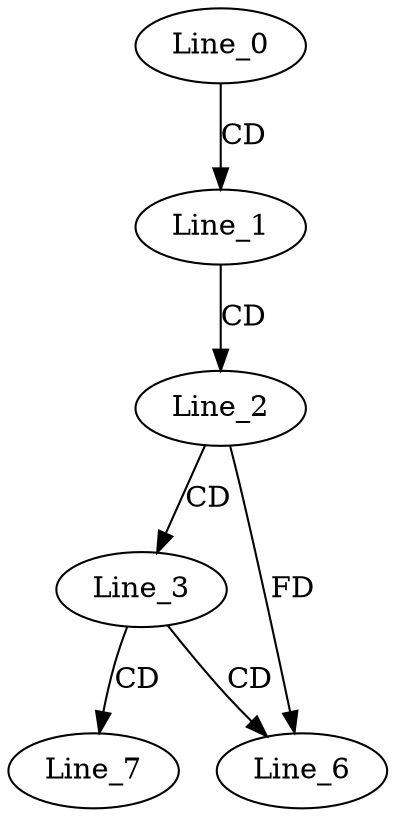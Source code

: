 digraph G {
  Line_0;
  Line_1;
  Line_2;
  Line_3;
  Line_3;
  Line_6;
  Line_7;
  Line_0 -> Line_1 [ label="CD" ];
  Line_1 -> Line_2 [ label="CD" ];
  Line_2 -> Line_3 [ label="CD" ];
  Line_3 -> Line_6 [ label="CD" ];
  Line_2 -> Line_6 [ label="FD" ];
  Line_3 -> Line_7 [ label="CD" ];
}
